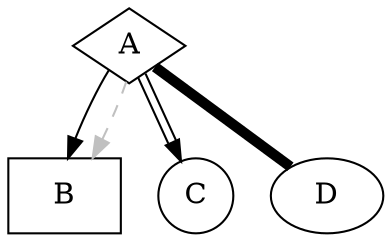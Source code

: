 digraph test1 {

  A [shape=diamond]
  B [shape=box]
  C [shape=circle]

  A -> B [shape=diamond]
  B [shape=box]
  C [shape=circle]

  A -> B [style=dashed, color=grey]
  A -> C [color="black:invis:black"]
  A -> D [penwidth=5, arrowhead=none]

}
